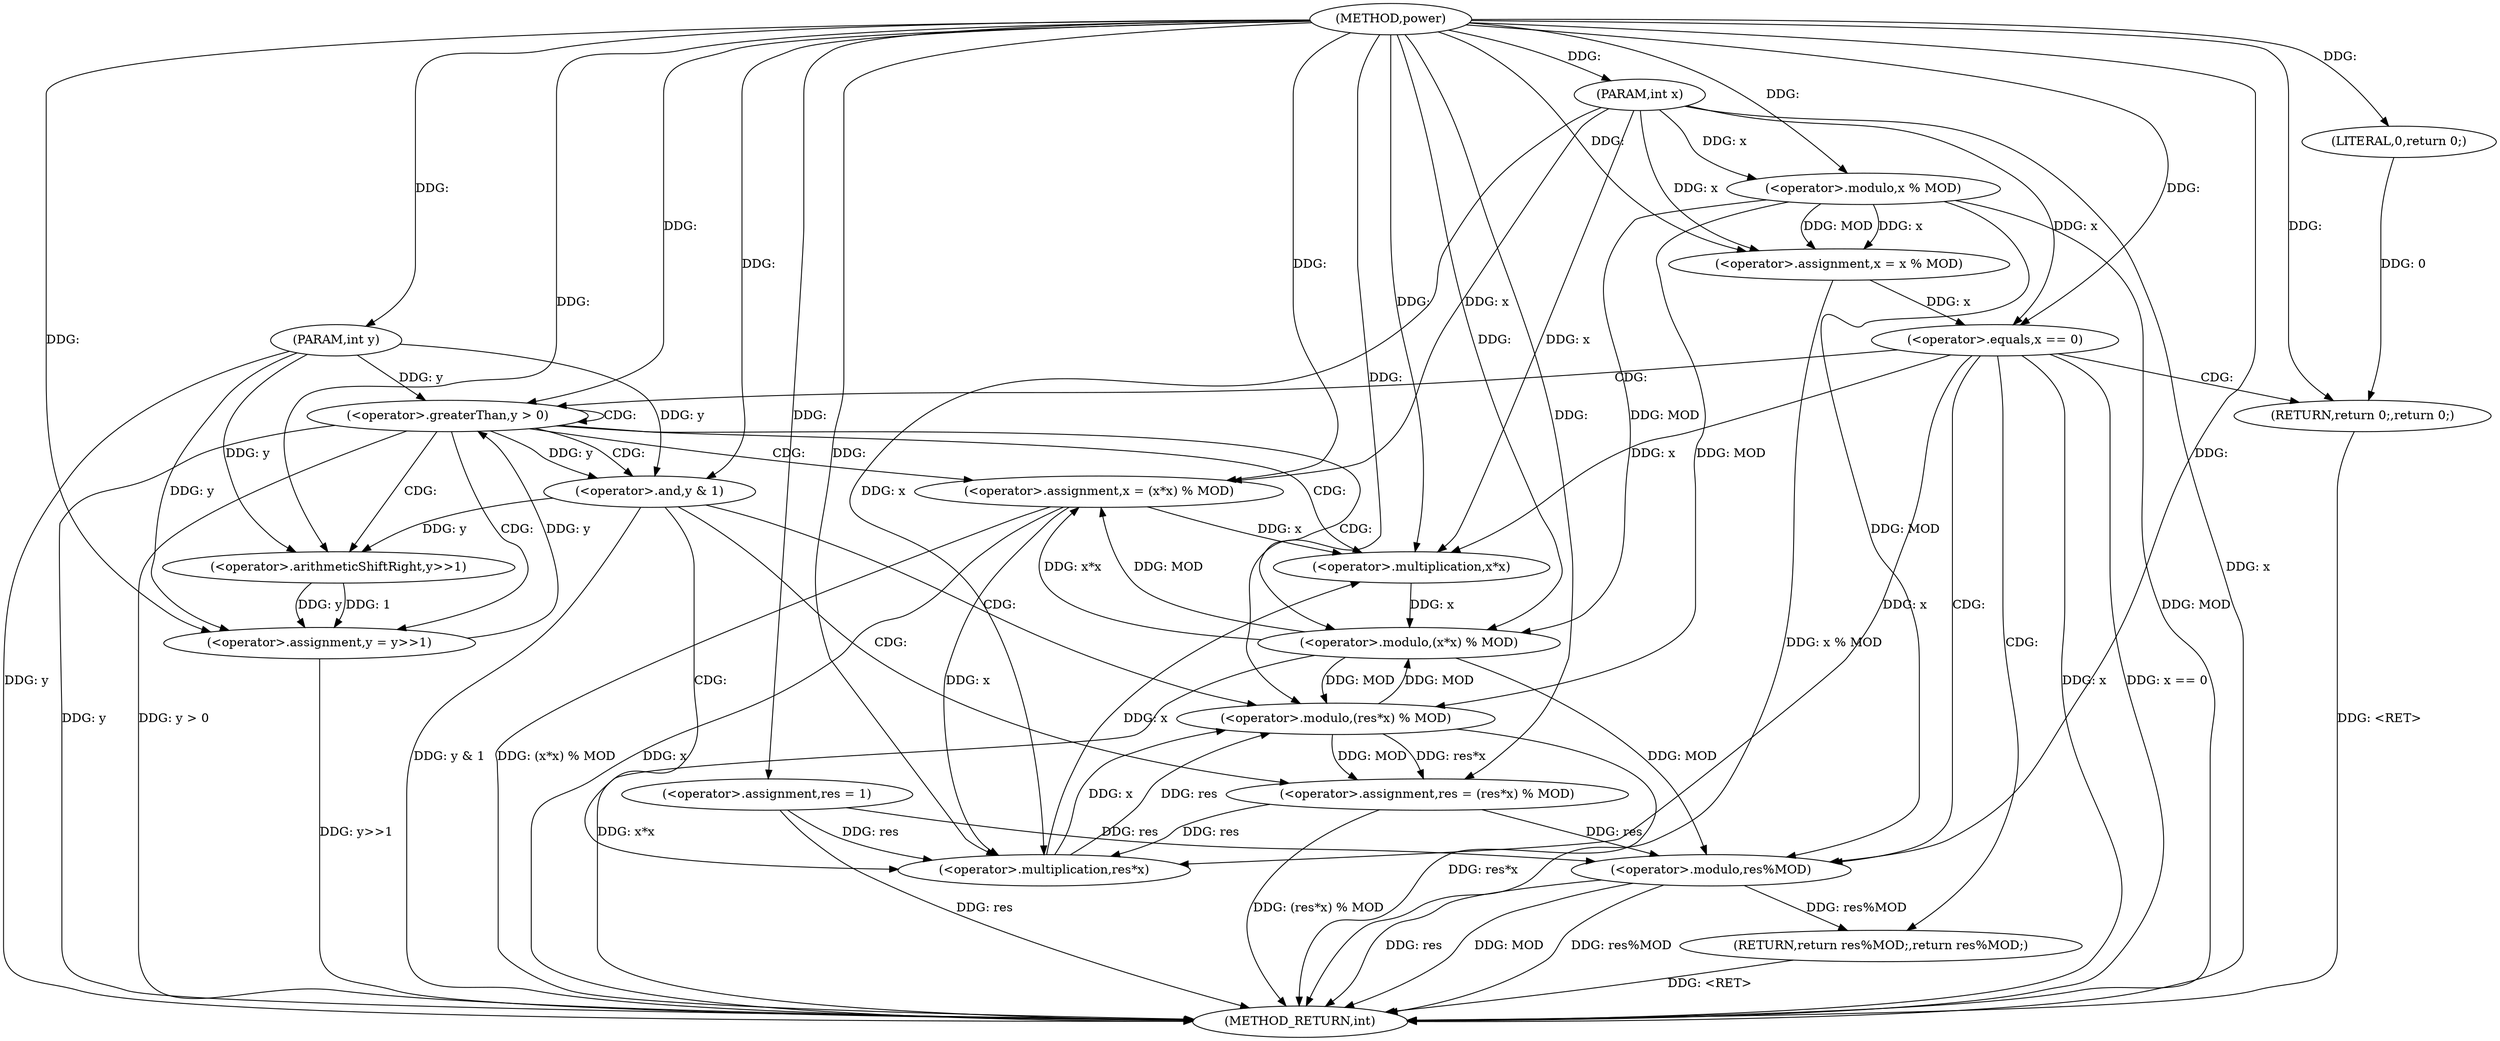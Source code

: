 digraph "power" {  
"1000165" [label = "(METHOD,power)" ]
"1000216" [label = "(METHOD_RETURN,int)" ]
"1000166" [label = "(PARAM,int x)" ]
"1000167" [label = "(PARAM,int y)" ]
"1000170" [label = "(<operator>.assignment,res = 1)" ]
"1000173" [label = "(<operator>.assignment,x = x % MOD)" ]
"1000212" [label = "(RETURN,return res%MOD;,return res%MOD;)" ]
"1000179" [label = "(<operator>.equals,x == 0)" ]
"1000182" [label = "(RETURN,return 0;,return 0;)" ]
"1000185" [label = "(<operator>.greaterThan,y > 0)" ]
"1000213" [label = "(<operator>.modulo,res%MOD)" ]
"1000175" [label = "(<operator>.modulo,x % MOD)" ]
"1000183" [label = "(LITERAL,0,return 0;)" ]
"1000200" [label = "(<operator>.assignment,y = y>>1)" ]
"1000205" [label = "(<operator>.assignment,x = (x*x) % MOD)" ]
"1000190" [label = "(<operator>.and,y & 1)" ]
"1000193" [label = "(<operator>.assignment,res = (res*x) % MOD)" ]
"1000202" [label = "(<operator>.arithmeticShiftRight,y>>1)" ]
"1000207" [label = "(<operator>.modulo,(x*x) % MOD)" ]
"1000195" [label = "(<operator>.modulo,(res*x) % MOD)" ]
"1000208" [label = "(<operator>.multiplication,x*x)" ]
"1000196" [label = "(<operator>.multiplication,res*x)" ]
  "1000166" -> "1000216"  [ label = "DDG: x"] 
  "1000167" -> "1000216"  [ label = "DDG: y"] 
  "1000170" -> "1000216"  [ label = "DDG: res"] 
  "1000175" -> "1000216"  [ label = "DDG: MOD"] 
  "1000173" -> "1000216"  [ label = "DDG: x % MOD"] 
  "1000179" -> "1000216"  [ label = "DDG: x"] 
  "1000179" -> "1000216"  [ label = "DDG: x == 0"] 
  "1000185" -> "1000216"  [ label = "DDG: y"] 
  "1000185" -> "1000216"  [ label = "DDG: y > 0"] 
  "1000213" -> "1000216"  [ label = "DDG: res"] 
  "1000213" -> "1000216"  [ label = "DDG: MOD"] 
  "1000213" -> "1000216"  [ label = "DDG: res%MOD"] 
  "1000190" -> "1000216"  [ label = "DDG: y & 1"] 
  "1000195" -> "1000216"  [ label = "DDG: res*x"] 
  "1000193" -> "1000216"  [ label = "DDG: (res*x) % MOD"] 
  "1000200" -> "1000216"  [ label = "DDG: y>>1"] 
  "1000205" -> "1000216"  [ label = "DDG: x"] 
  "1000207" -> "1000216"  [ label = "DDG: x*x"] 
  "1000205" -> "1000216"  [ label = "DDG: (x*x) % MOD"] 
  "1000182" -> "1000216"  [ label = "DDG: <RET>"] 
  "1000212" -> "1000216"  [ label = "DDG: <RET>"] 
  "1000165" -> "1000166"  [ label = "DDG: "] 
  "1000165" -> "1000167"  [ label = "DDG: "] 
  "1000165" -> "1000170"  [ label = "DDG: "] 
  "1000175" -> "1000173"  [ label = "DDG: x"] 
  "1000175" -> "1000173"  [ label = "DDG: MOD"] 
  "1000213" -> "1000212"  [ label = "DDG: res%MOD"] 
  "1000166" -> "1000173"  [ label = "DDG: x"] 
  "1000165" -> "1000173"  [ label = "DDG: "] 
  "1000183" -> "1000182"  [ label = "DDG: 0"] 
  "1000165" -> "1000182"  [ label = "DDG: "] 
  "1000166" -> "1000175"  [ label = "DDG: x"] 
  "1000165" -> "1000175"  [ label = "DDG: "] 
  "1000173" -> "1000179"  [ label = "DDG: x"] 
  "1000166" -> "1000179"  [ label = "DDG: x"] 
  "1000165" -> "1000179"  [ label = "DDG: "] 
  "1000165" -> "1000183"  [ label = "DDG: "] 
  "1000200" -> "1000185"  [ label = "DDG: y"] 
  "1000167" -> "1000185"  [ label = "DDG: y"] 
  "1000165" -> "1000185"  [ label = "DDG: "] 
  "1000202" -> "1000200"  [ label = "DDG: y"] 
  "1000202" -> "1000200"  [ label = "DDG: 1"] 
  "1000207" -> "1000205"  [ label = "DDG: x*x"] 
  "1000207" -> "1000205"  [ label = "DDG: MOD"] 
  "1000170" -> "1000213"  [ label = "DDG: res"] 
  "1000193" -> "1000213"  [ label = "DDG: res"] 
  "1000165" -> "1000213"  [ label = "DDG: "] 
  "1000175" -> "1000213"  [ label = "DDG: MOD"] 
  "1000207" -> "1000213"  [ label = "DDG: MOD"] 
  "1000195" -> "1000193"  [ label = "DDG: MOD"] 
  "1000195" -> "1000193"  [ label = "DDG: res*x"] 
  "1000167" -> "1000200"  [ label = "DDG: y"] 
  "1000165" -> "1000200"  [ label = "DDG: "] 
  "1000166" -> "1000205"  [ label = "DDG: x"] 
  "1000165" -> "1000205"  [ label = "DDG: "] 
  "1000185" -> "1000190"  [ label = "DDG: y"] 
  "1000167" -> "1000190"  [ label = "DDG: y"] 
  "1000165" -> "1000190"  [ label = "DDG: "] 
  "1000165" -> "1000193"  [ label = "DDG: "] 
  "1000190" -> "1000202"  [ label = "DDG: y"] 
  "1000167" -> "1000202"  [ label = "DDG: y"] 
  "1000165" -> "1000202"  [ label = "DDG: "] 
  "1000208" -> "1000207"  [ label = "DDG: x"] 
  "1000175" -> "1000207"  [ label = "DDG: MOD"] 
  "1000195" -> "1000207"  [ label = "DDG: MOD"] 
  "1000165" -> "1000207"  [ label = "DDG: "] 
  "1000196" -> "1000195"  [ label = "DDG: x"] 
  "1000196" -> "1000195"  [ label = "DDG: res"] 
  "1000175" -> "1000195"  [ label = "DDG: MOD"] 
  "1000207" -> "1000195"  [ label = "DDG: MOD"] 
  "1000165" -> "1000195"  [ label = "DDG: "] 
  "1000179" -> "1000208"  [ label = "DDG: x"] 
  "1000196" -> "1000208"  [ label = "DDG: x"] 
  "1000205" -> "1000208"  [ label = "DDG: x"] 
  "1000166" -> "1000208"  [ label = "DDG: x"] 
  "1000165" -> "1000208"  [ label = "DDG: "] 
  "1000170" -> "1000196"  [ label = "DDG: res"] 
  "1000193" -> "1000196"  [ label = "DDG: res"] 
  "1000165" -> "1000196"  [ label = "DDG: "] 
  "1000179" -> "1000196"  [ label = "DDG: x"] 
  "1000205" -> "1000196"  [ label = "DDG: x"] 
  "1000166" -> "1000196"  [ label = "DDG: x"] 
  "1000179" -> "1000182"  [ label = "CDG: "] 
  "1000179" -> "1000213"  [ label = "CDG: "] 
  "1000179" -> "1000212"  [ label = "CDG: "] 
  "1000179" -> "1000185"  [ label = "CDG: "] 
  "1000185" -> "1000200"  [ label = "CDG: "] 
  "1000185" -> "1000207"  [ label = "CDG: "] 
  "1000185" -> "1000205"  [ label = "CDG: "] 
  "1000185" -> "1000190"  [ label = "CDG: "] 
  "1000185" -> "1000202"  [ label = "CDG: "] 
  "1000185" -> "1000208"  [ label = "CDG: "] 
  "1000185" -> "1000185"  [ label = "CDG: "] 
  "1000190" -> "1000195"  [ label = "CDG: "] 
  "1000190" -> "1000193"  [ label = "CDG: "] 
  "1000190" -> "1000196"  [ label = "CDG: "] 
}
